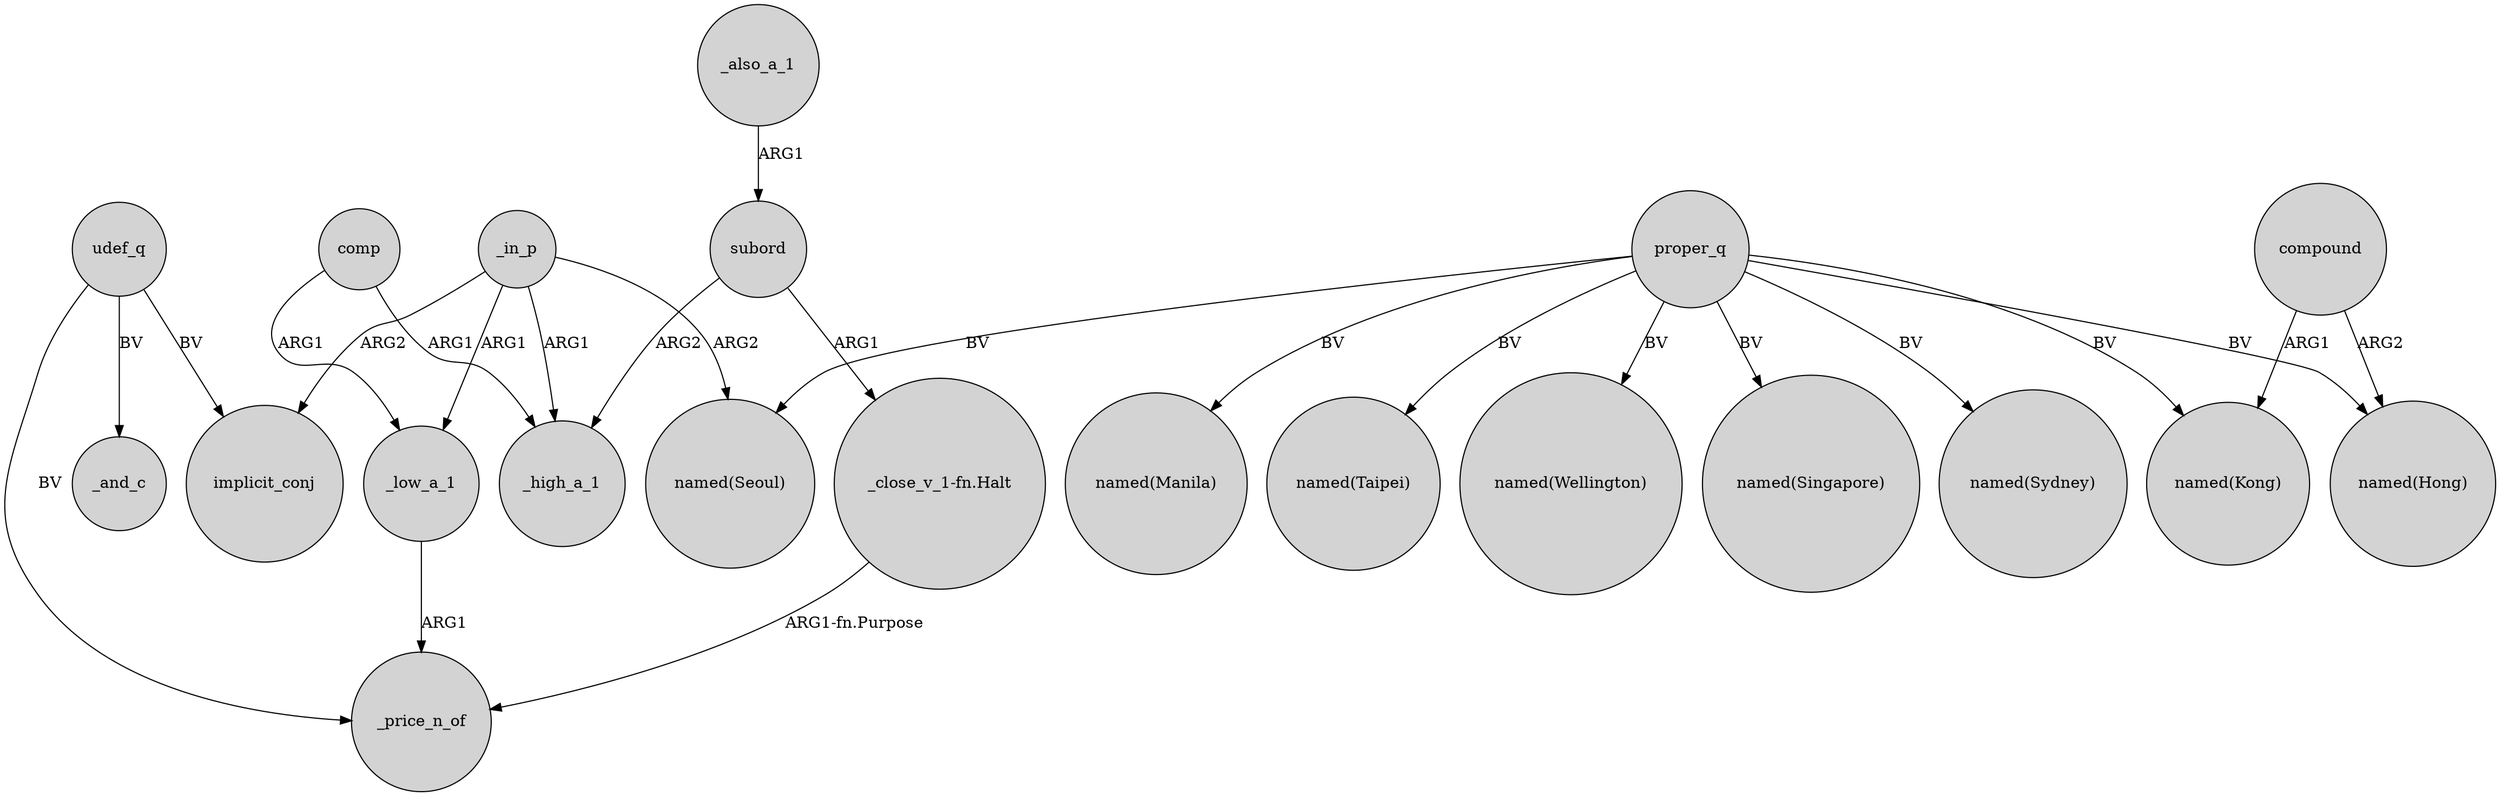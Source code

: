 digraph {
	node [shape=circle style=filled]
	comp -> _low_a_1 [label=ARG1]
	udef_q -> _price_n_of [label=BV]
	_in_p -> implicit_conj [label=ARG2]
	subord -> "_close_v_1-fn.Halt" [label=ARG1]
	udef_q -> _and_c [label=BV]
	proper_q -> "named(Wellington)" [label=BV]
	_in_p -> _high_a_1 [label=ARG1]
	proper_q -> "named(Singapore)" [label=BV]
	_low_a_1 -> _price_n_of [label=ARG1]
	_also_a_1 -> subord [label=ARG1]
	proper_q -> "named(Sydney)" [label=BV]
	proper_q -> "named(Manila)" [label=BV]
	proper_q -> "named(Taipei)" [label=BV]
	subord -> _high_a_1 [label=ARG2]
	proper_q -> "named(Kong)" [label=BV]
	comp -> _high_a_1 [label=ARG1]
	_in_p -> "named(Seoul)" [label=ARG2]
	compound -> "named(Hong)" [label=ARG2]
	compound -> "named(Kong)" [label=ARG1]
	_in_p -> _low_a_1 [label=ARG1]
	"_close_v_1-fn.Halt" -> _price_n_of [label="ARG1-fn.Purpose"]
	proper_q -> "named(Hong)" [label=BV]
	proper_q -> "named(Seoul)" [label=BV]
	udef_q -> implicit_conj [label=BV]
}

